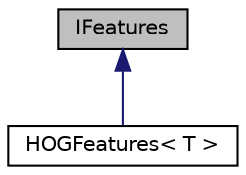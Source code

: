 digraph "IFeatures"
{
  edge [fontname="Helvetica",fontsize="10",labelfontname="Helvetica",labelfontsize="10"];
  node [fontname="Helvetica",fontsize="10",shape=record];
  Node1 [label="IFeatures",height=0.2,width=0.4,color="black", fillcolor="grey75", style="filled", fontcolor="black"];
  Node1 -> Node2 [dir="back",color="midnightblue",fontsize="10",style="solid",fontname="Helvetica"];
  Node2 [label="HOGFeatures\< T \>",height=0.2,width=0.4,color="black", fillcolor="white", style="filled",URL="$classHOGFeatures.html",tooltip="Implementation of IFeatures interface using HOG. "];
}
